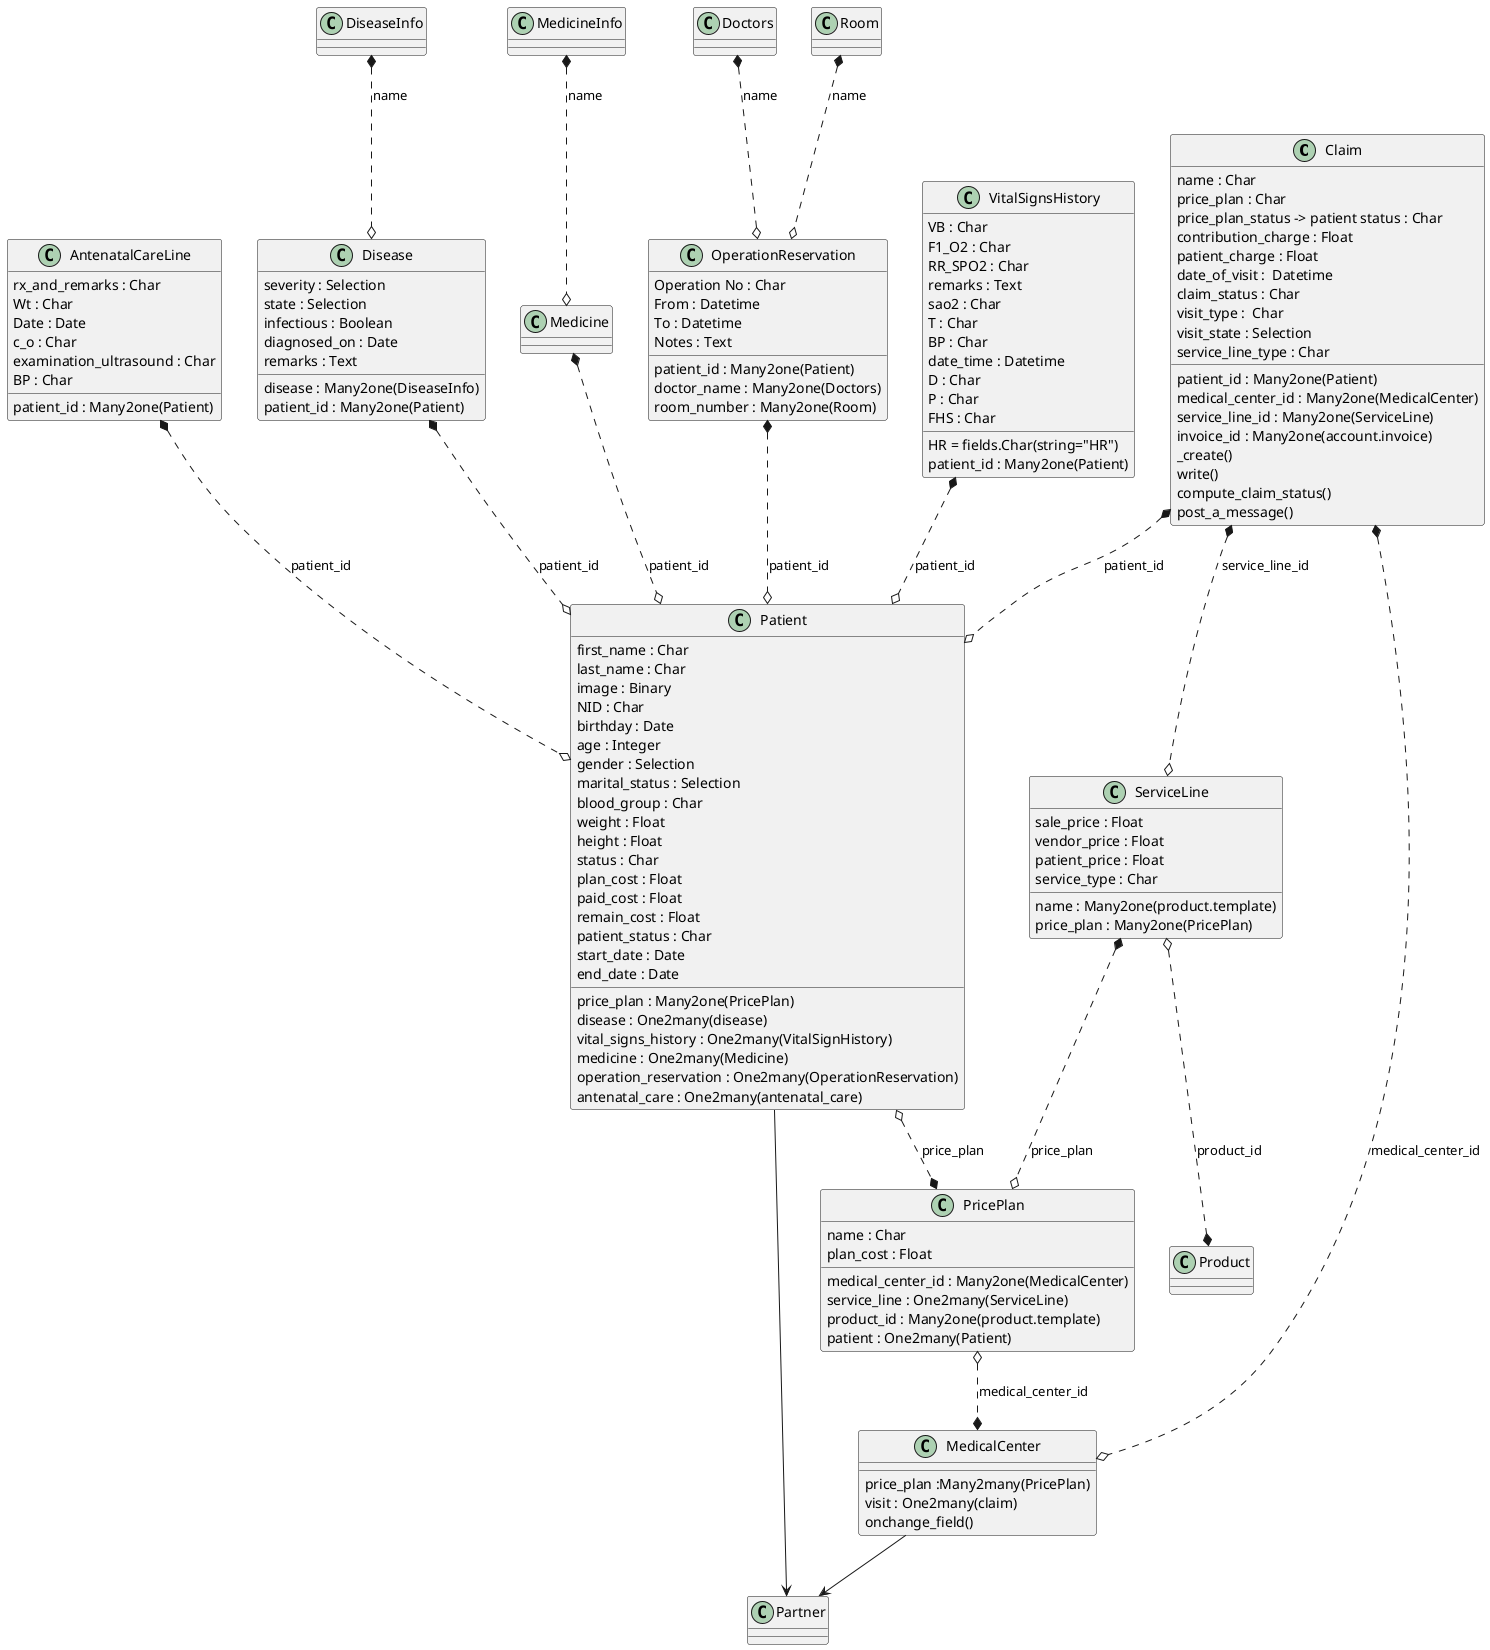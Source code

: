 @startuml

Claim *..o Patient : patient_id
Claim *..o MedicalCenter : medical_center_id
Claim *..o ServiceLine : service_line_id

ServiceLine *..o PricePlan : price_plan
ServiceLine o..* Product : product_id


PricePlan o..* MedicalCenter : medical_center_id

Patient o..* PricePlan : price_plan

AntenatalCareLine *..o Patient : patient_id
Disease *..o Patient : patient_id
Medicine *..o Patient : patient_id
OperationReservation *..o Patient : patient_id
VitalSignsHistory *..o Patient : patient_id

DiseaseInfo *..o Disease : name
MedicineInfo *..o Medicine : name
Doctors *..o OperationReservation : name
Room *..o OperationReservation : name

MedicalCenter --> Partner
Patient --> Partner



class Room{
}
class Doctors{
}
class MedicineInfo{
}
class DiseaseInfo{
}
class OperationReservation{
    Operation No : Char
    From : Datetime
    To : Datetime
    Notes : Text
    patient_id : Many2one(Patient)
    doctor_name : Many2one(Doctors)
    room_number : Many2one(Room)
}


class VitalSignsHistory{
    VB : Char
    F1_O2 : Char
    RR_SPO2 : Char
    remarks : Text
    sao2 : Char
    T : Char
    BP : Char
    HR = fields.Char(string="HR")
    date_time : Datetime
    D : Char
    P : Char
    FHS : Char
    patient_id : Many2one(Patient)
}
class Disease{
    severity : Selection
    state : Selection
    infectious : Boolean
    diagnosed_on : Date
    remarks : Text
    disease : Many2one(DiseaseInfo)
    patient_id : Many2one(Patient)
}

class AntenatalCareLine{
    rx_and_remarks : Char
    Wt : Char
    Date : Date
    c_o : Char
    examination_ultrasound : Char
    BP : Char
    patient_id : Many2one(Patient)
}

Class Partner

Class MedicalCenter{
    price_plan :Many2many(PricePlan)
    visit : One2many(claim)
    onchange_field()
}

Class ServiceLine
{
    sale_price : Float
    vendor_price : Float
    patient_price : Float
    service_type : Char
    name : Many2one(product.template)
    price_plan : Many2one(PricePlan)
}




Class PricePlan{
    name : Char
    plan_cost : Float
    medical_center_id : Many2one(MedicalCenter)
    service_line : One2many(ServiceLine)
    product_id : Many2one(product.template)
    patient : One2many(Patient)
}

Class Patient{
    first_name : Char
    last_name : Char
    image : Binary
    NID : Char
    birthday : Date
    age : Integer
    gender : Selection
    marital_status : Selection
    blood_group : Char
    weight : Float
    height : Float
    status : Char
    plan_cost : Float
    paid_cost : Float
    remain_cost : Float
    patient_status : Char
    start_date : Date
    end_date : Date

    price_plan : Many2one(PricePlan)
    disease : One2many(disease)
    vital_signs_history : One2many(VitalSignHistory)
    medicine : One2many(Medicine)
    operation_reservation : One2many(OperationReservation)
    antenatal_care : One2many(antenatal_care)

}




Class Claim{
    name : Char
    price_plan : Char
    price_plan_status -> patient status : Char
    contribution_charge : Float
    patient_charge : Float
    date_of_visit :  Datetime
    claim_status : Char
    visit_type :  Char
    visit_state : Selection
    service_line_type : Char
    patient_id : Many2one(Patient)
    medical_center_id : Many2one(MedicalCenter)
    service_line_id : Many2one(ServiceLine)
    invoice_id : Many2one(account.invoice)
    _create()
    write()
    compute_claim_status()
    post_a_message()
}

@enduml
